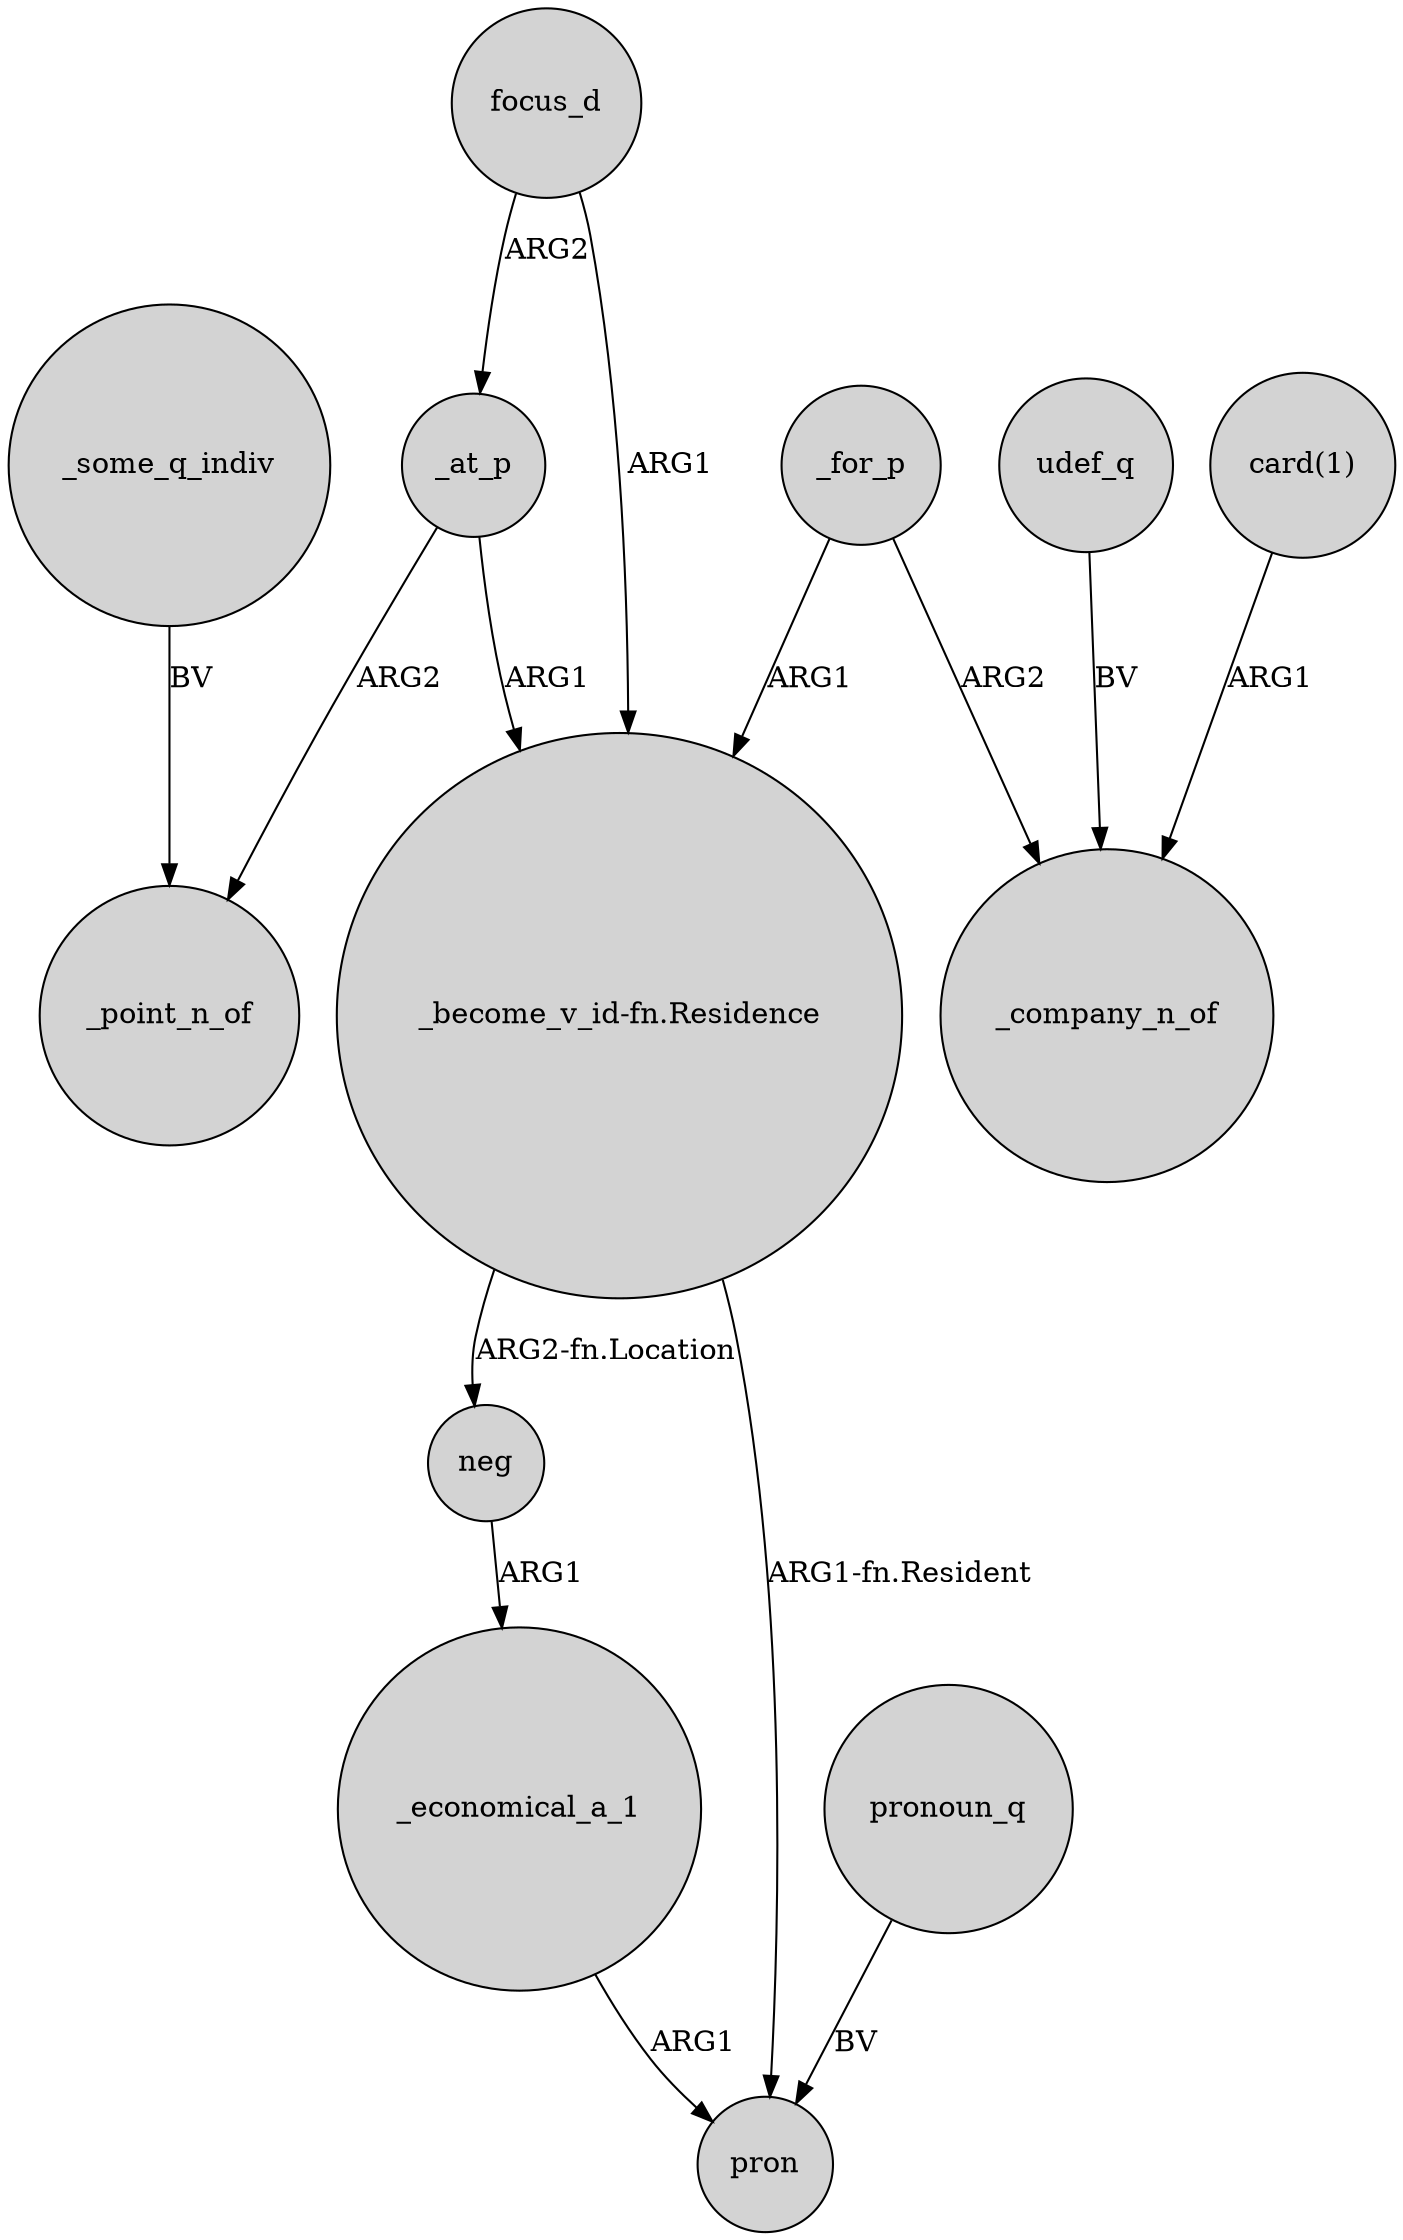 digraph {
	node [shape=circle style=filled]
	neg -> _economical_a_1 [label=ARG1]
	_at_p -> "_become_v_id-fn.Residence" [label=ARG1]
	_at_p -> _point_n_of [label=ARG2]
	"_become_v_id-fn.Residence" -> pron [label="ARG1-fn.Resident"]
	"_become_v_id-fn.Residence" -> neg [label="ARG2-fn.Location"]
	udef_q -> _company_n_of [label=BV]
	_economical_a_1 -> pron [label=ARG1]
	focus_d -> _at_p [label=ARG2]
	focus_d -> "_become_v_id-fn.Residence" [label=ARG1]
	_for_p -> "_become_v_id-fn.Residence" [label=ARG1]
	"card(1)" -> _company_n_of [label=ARG1]
	_some_q_indiv -> _point_n_of [label=BV]
	pronoun_q -> pron [label=BV]
	_for_p -> _company_n_of [label=ARG2]
}
